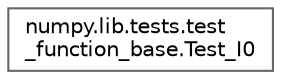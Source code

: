 digraph "Graphical Class Hierarchy"
{
 // LATEX_PDF_SIZE
  bgcolor="transparent";
  edge [fontname=Helvetica,fontsize=10,labelfontname=Helvetica,labelfontsize=10];
  node [fontname=Helvetica,fontsize=10,shape=box,height=0.2,width=0.4];
  rankdir="LR";
  Node0 [id="Node000000",label="numpy.lib.tests.test\l_function_base.Test_I0",height=0.2,width=0.4,color="grey40", fillcolor="white", style="filled",URL="$d7/d33/classnumpy_1_1lib_1_1tests_1_1test__function__base_1_1Test__I0.html",tooltip=" "];
}

